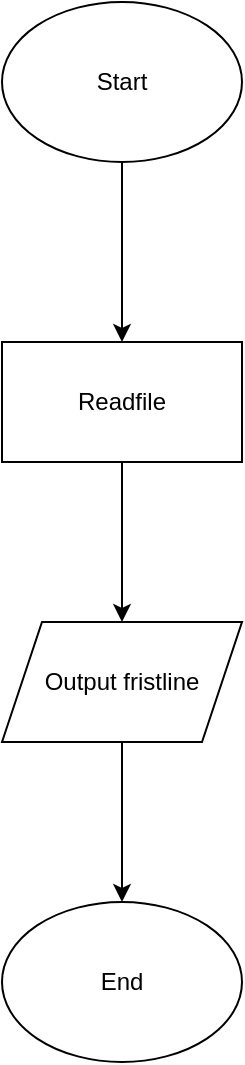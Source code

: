 <mxfile version="25.0.3">
  <diagram name="หน้า-1" id="Y4S8HpyyK8744Wky17WL">
    <mxGraphModel dx="1050" dy="530" grid="1" gridSize="10" guides="1" tooltips="1" connect="1" arrows="1" fold="1" page="1" pageScale="1" pageWidth="827" pageHeight="1169" math="0" shadow="0">
      <root>
        <mxCell id="0" />
        <mxCell id="1" parent="0" />
        <mxCell id="02UyQYWbiSgbHVcrGmzZ-3" value="" style="edgeStyle=orthogonalEdgeStyle;rounded=0;orthogonalLoop=1;jettySize=auto;html=1;" edge="1" parent="1" source="02UyQYWbiSgbHVcrGmzZ-1" target="02UyQYWbiSgbHVcrGmzZ-2">
          <mxGeometry relative="1" as="geometry" />
        </mxCell>
        <mxCell id="02UyQYWbiSgbHVcrGmzZ-1" value="Start" style="ellipse;whiteSpace=wrap;html=1;" vertex="1" parent="1">
          <mxGeometry x="354" y="10" width="120" height="80" as="geometry" />
        </mxCell>
        <mxCell id="02UyQYWbiSgbHVcrGmzZ-5" value="" style="edgeStyle=orthogonalEdgeStyle;rounded=0;orthogonalLoop=1;jettySize=auto;html=1;" edge="1" parent="1" source="02UyQYWbiSgbHVcrGmzZ-2" target="02UyQYWbiSgbHVcrGmzZ-4">
          <mxGeometry relative="1" as="geometry" />
        </mxCell>
        <mxCell id="02UyQYWbiSgbHVcrGmzZ-2" value="Readfile" style="whiteSpace=wrap;html=1;" vertex="1" parent="1">
          <mxGeometry x="354" y="180" width="120" height="60" as="geometry" />
        </mxCell>
        <mxCell id="02UyQYWbiSgbHVcrGmzZ-7" value="" style="edgeStyle=orthogonalEdgeStyle;rounded=0;orthogonalLoop=1;jettySize=auto;html=1;" edge="1" parent="1" source="02UyQYWbiSgbHVcrGmzZ-4" target="02UyQYWbiSgbHVcrGmzZ-6">
          <mxGeometry relative="1" as="geometry" />
        </mxCell>
        <mxCell id="02UyQYWbiSgbHVcrGmzZ-4" value="Output fristline" style="shape=parallelogram;perimeter=parallelogramPerimeter;whiteSpace=wrap;html=1;fixedSize=1;" vertex="1" parent="1">
          <mxGeometry x="354" y="320" width="120" height="60" as="geometry" />
        </mxCell>
        <mxCell id="02UyQYWbiSgbHVcrGmzZ-6" value="End" style="ellipse;whiteSpace=wrap;html=1;" vertex="1" parent="1">
          <mxGeometry x="354" y="460" width="120" height="80" as="geometry" />
        </mxCell>
      </root>
    </mxGraphModel>
  </diagram>
</mxfile>
